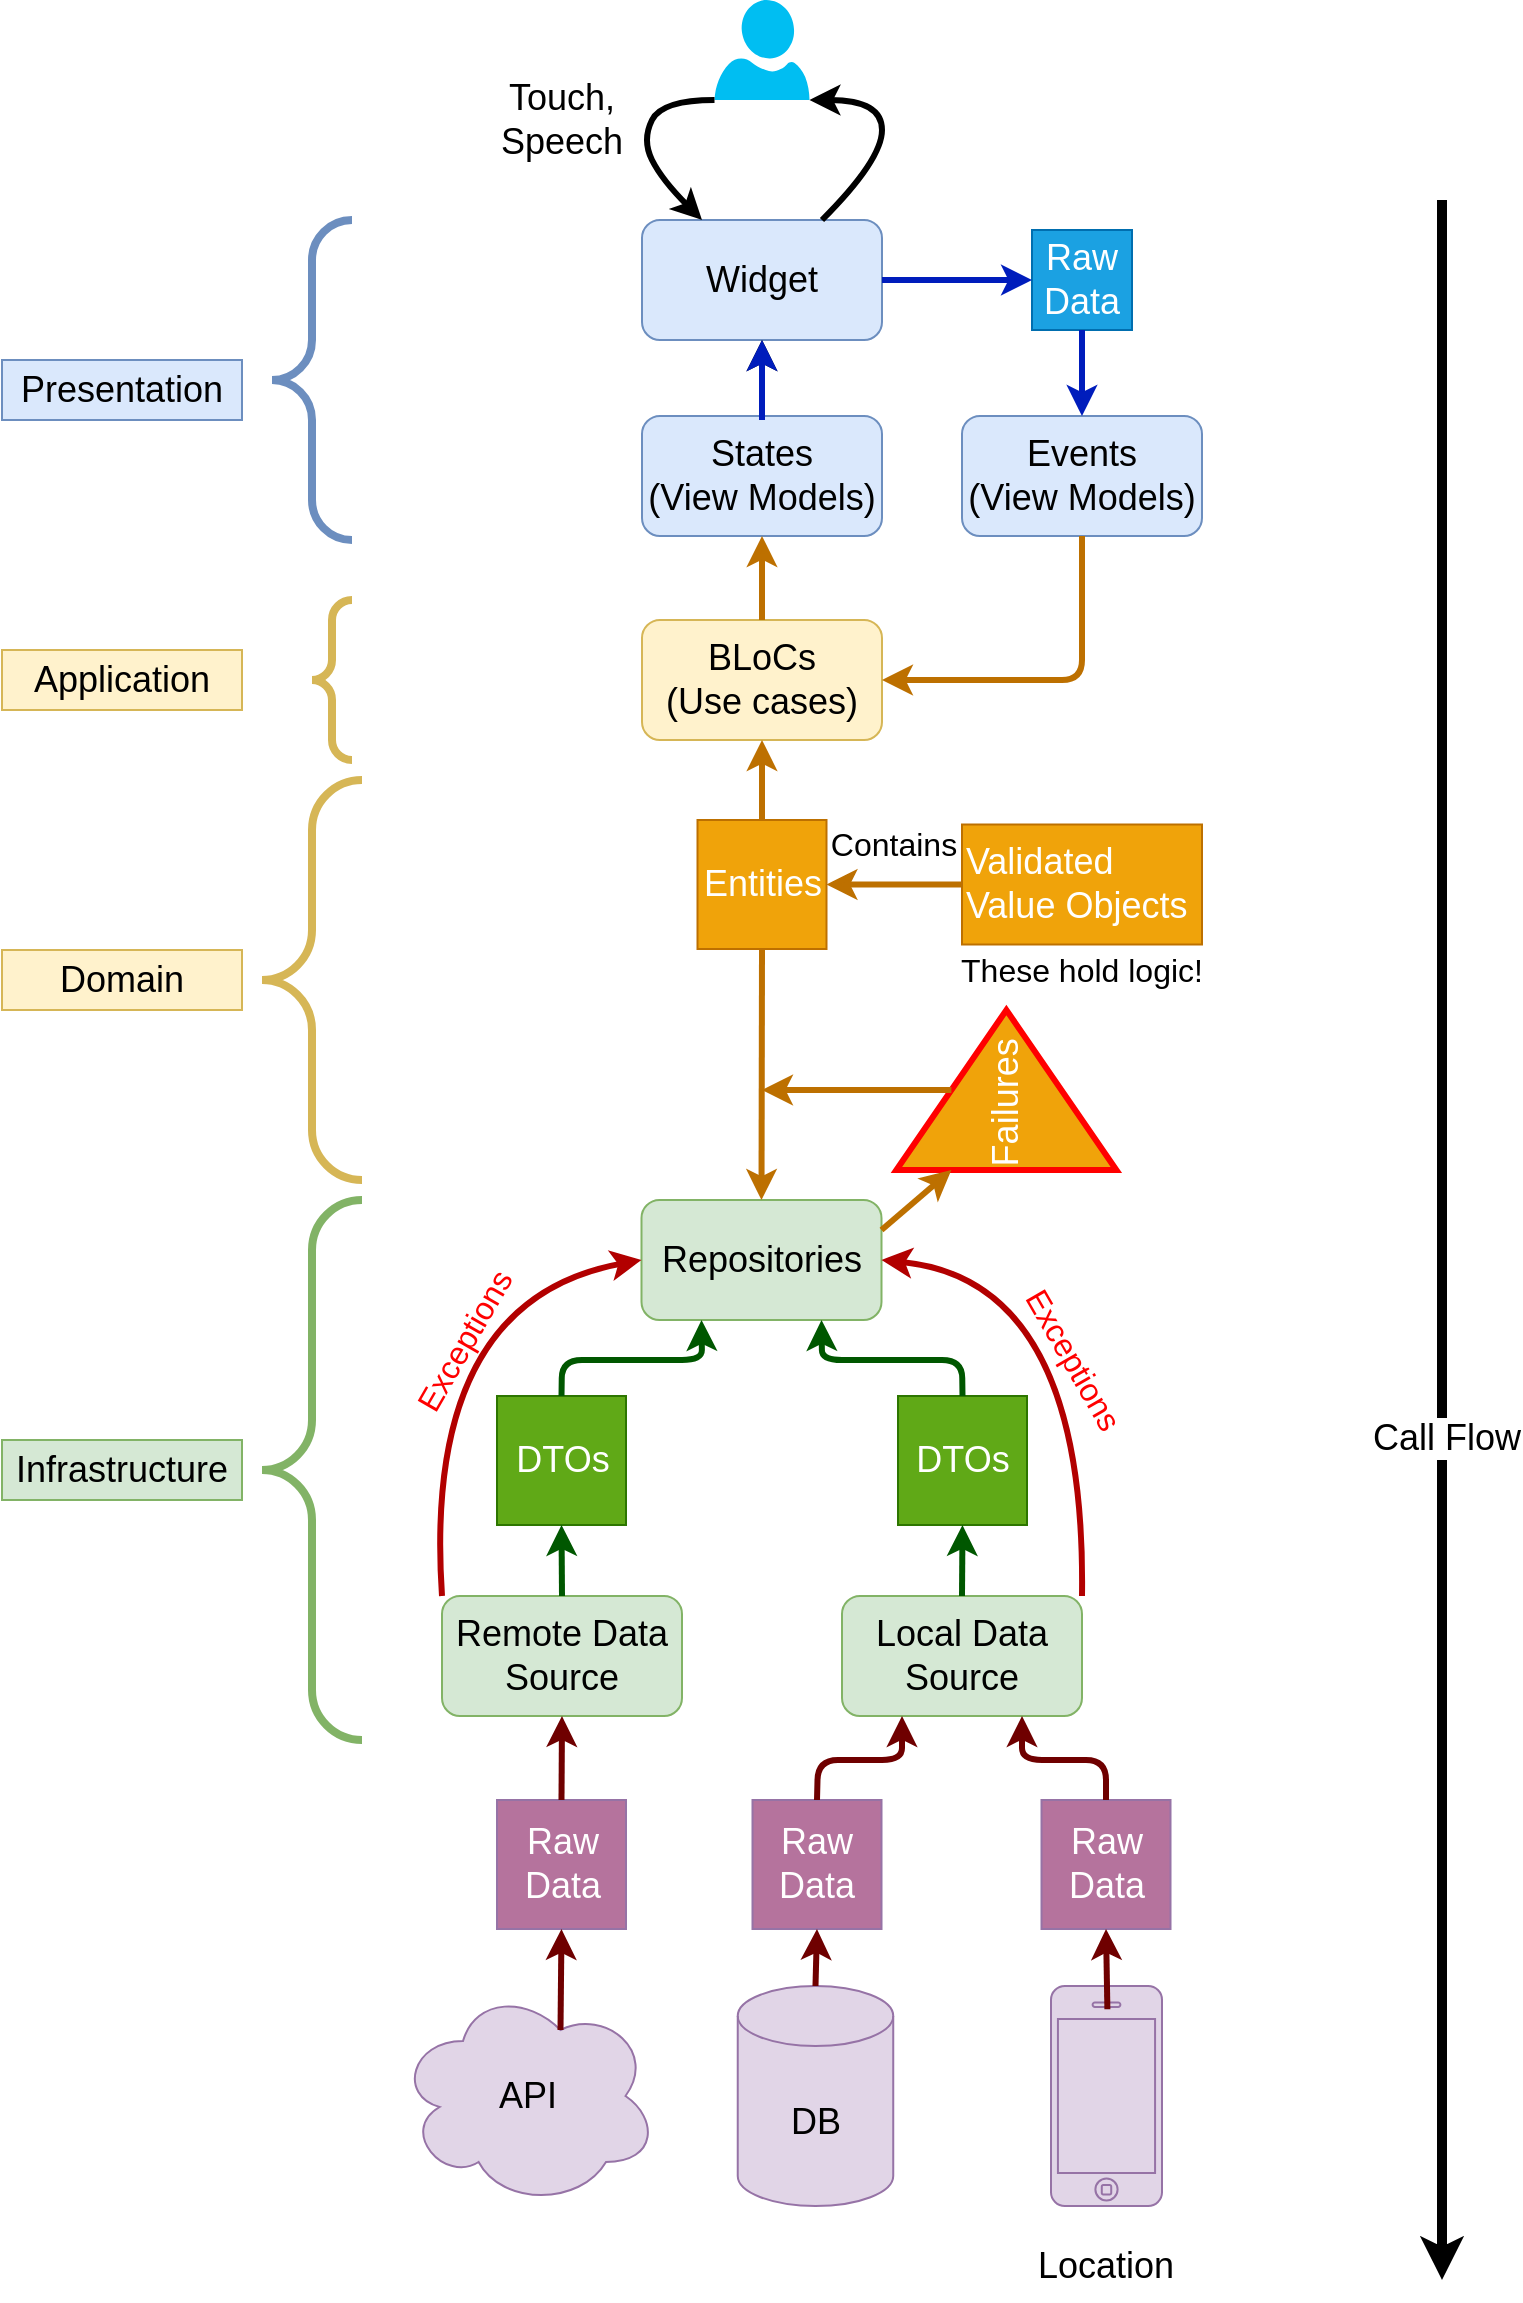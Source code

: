 <mxfile version="15.1.3" type="device" pages="2"><diagram id="MEvaYPDRWiKkcEeba0OF" name="flutter-mobile-ddd"><mxGraphModel dx="279" dy="757" grid="1" gridSize="10" guides="1" tooltips="1" connect="1" arrows="1" fold="1" page="1" pageScale="1" pageWidth="827" pageHeight="1169" math="0" shadow="0"><root><mxCell id="0"/><mxCell id="1" parent="0"/><mxCell id="lBVHUhgNRwy28fXeHaXA-1" value="" style="endArrow=classic;html=1;strokeWidth=5;" parent="1" edge="1"><mxGeometry width="50" height="50" relative="1" as="geometry"><mxPoint x="1560" y="110" as="sourcePoint"/><mxPoint x="1560" y="1150" as="targetPoint"/></mxGeometry></mxCell><mxCell id="lBVHUhgNRwy28fXeHaXA-2" value="&lt;font style=&quot;font-size: 18px&quot;&gt;Call Flow&lt;/font&gt;" style="edgeLabel;html=1;align=center;verticalAlign=middle;resizable=0;points=[];" parent="lBVHUhgNRwy28fXeHaXA-1" vertex="1" connectable="0"><mxGeometry x="0.189" y="2" relative="1" as="geometry"><mxPoint as="offset"/></mxGeometry></mxCell><mxCell id="lBVHUhgNRwy28fXeHaXA-3" value="Widget" style="rounded=1;whiteSpace=wrap;html=1;fontSize=18;fillColor=#dae8fc;strokeColor=#6c8ebf;" parent="1" vertex="1"><mxGeometry x="1160" y="120" width="120" height="60" as="geometry"/></mxCell><mxCell id="e2eqDB8J8w45fW_Y4MRk-8" value="" style="edgeStyle=orthogonalEdgeStyle;rounded=0;orthogonalLoop=1;jettySize=auto;html=1;strokeWidth=3;fontSize=18;fontColor=#000000;" parent="1" source="lBVHUhgNRwy28fXeHaXA-4" target="lBVHUhgNRwy28fXeHaXA-3" edge="1"><mxGeometry relative="1" as="geometry"/></mxCell><mxCell id="lBVHUhgNRwy28fXeHaXA-4" value="States&lt;br&gt;(View Models)" style="rounded=1;whiteSpace=wrap;html=1;fontSize=18;fillColor=#dae8fc;strokeColor=#6c8ebf;" parent="1" vertex="1"><mxGeometry x="1160" y="218" width="120" height="60" as="geometry"/></mxCell><mxCell id="lBVHUhgNRwy28fXeHaXA-5" value="BLoCs&lt;br&gt;(Use cases)" style="rounded=1;whiteSpace=wrap;html=1;fontSize=18;fillColor=#fff2cc;strokeColor=#d6b656;" parent="1" vertex="1"><mxGeometry x="1160" y="320" width="120" height="60" as="geometry"/></mxCell><mxCell id="lBVHUhgNRwy28fXeHaXA-6" value="Repositories" style="rounded=1;whiteSpace=wrap;html=1;fontSize=18;fillColor=#d5e8d4;strokeColor=#82b366;" parent="1" vertex="1"><mxGeometry x="1159.75" y="610" width="120" height="60" as="geometry"/></mxCell><mxCell id="lBVHUhgNRwy28fXeHaXA-7" value="Remote Data Source" style="rounded=1;whiteSpace=wrap;html=1;fontSize=18;fillColor=#d5e8d4;strokeColor=#82b366;" parent="1" vertex="1"><mxGeometry x="1060" y="808" width="120" height="60" as="geometry"/></mxCell><mxCell id="lBVHUhgNRwy28fXeHaXA-8" value="Local Data Source" style="rounded=1;whiteSpace=wrap;html=1;fontSize=18;fillColor=#d5e8d4;strokeColor=#82b366;" parent="1" vertex="1"><mxGeometry x="1260" y="808" width="120" height="60" as="geometry"/></mxCell><mxCell id="lBVHUhgNRwy28fXeHaXA-9" value="DTOs" style="whiteSpace=wrap;html=1;aspect=fixed;fontSize=18;fillColor=#60a917;strokeColor=#2D7600;fontColor=#ffffff;" parent="1" vertex="1"><mxGeometry x="1087.5" y="708" width="64.5" height="64.5" as="geometry"/></mxCell><mxCell id="lBVHUhgNRwy28fXeHaXA-10" value="&lt;span&gt;DTOs&lt;/span&gt;" style="whiteSpace=wrap;html=1;aspect=fixed;fontSize=18;fillColor=#60a917;strokeColor=#2D7600;fontColor=#ffffff;" parent="1" vertex="1"><mxGeometry x="1288" y="708" width="64.5" height="64.5" as="geometry"/></mxCell><mxCell id="lBVHUhgNRwy28fXeHaXA-11" value="Raw Data" style="whiteSpace=wrap;html=1;aspect=fixed;fontSize=18;strokeColor=#9673a6;fillColor=#B5739D;fontColor=#FFFFFF;" parent="1" vertex="1"><mxGeometry x="1087.5" y="910" width="64.5" height="64.5" as="geometry"/></mxCell><mxCell id="lBVHUhgNRwy28fXeHaXA-12" value="Raw Data" style="whiteSpace=wrap;html=1;aspect=fixed;fontSize=18;strokeColor=#9673a6;fillColor=#B5739D;fontColor=#FFFFFF;" parent="1" vertex="1"><mxGeometry x="1215.25" y="910" width="64.5" height="64.5" as="geometry"/></mxCell><mxCell id="lBVHUhgNRwy28fXeHaXA-13" value="Raw Data" style="whiteSpace=wrap;html=1;aspect=fixed;fontSize=18;strokeColor=#9673a6;fillColor=#B5739D;fontColor=#FFFFFF;" parent="1" vertex="1"><mxGeometry x="1359.75" y="910" width="64.5" height="64.5" as="geometry"/></mxCell><mxCell id="lBVHUhgNRwy28fXeHaXA-14" value="API" style="ellipse;shape=cloud;whiteSpace=wrap;html=1;fontSize=18;fillColor=#e1d5e7;strokeColor=#9673a6;" parent="1" vertex="1"><mxGeometry x="1038" y="1003" width="130" height="110" as="geometry"/></mxCell><mxCell id="lBVHUhgNRwy28fXeHaXA-15" value="DB" style="shape=cylinder3;whiteSpace=wrap;html=1;boundedLbl=1;backgroundOutline=1;size=15;fontSize=18;fillColor=#e1d5e7;strokeColor=#9673a6;" parent="1" vertex="1"><mxGeometry x="1207.87" y="1003" width="77.75" height="110" as="geometry"/></mxCell><mxCell id="lBVHUhgNRwy28fXeHaXA-17" value="" style="html=1;verticalLabelPosition=bottom;labelBackgroundColor=#ffffff;verticalAlign=top;shadow=0;dashed=0;strokeWidth=1;shape=mxgraph.ios7.misc.iphone;strokeColor=#9673a6;fontSize=18;labelBorderColor=none;fillColor=#e1d5e7;" parent="1" vertex="1"><mxGeometry x="1364.5" y="1003" width="55.5" height="110" as="geometry"/></mxCell><mxCell id="lBVHUhgNRwy28fXeHaXA-18" value="Presentation" style="rounded=0;whiteSpace=wrap;html=1;labelBackgroundColor=none;fontSize=18;fillColor=#dae8fc;strokeColor=#6c8ebf;" parent="1" vertex="1"><mxGeometry x="840" y="190" width="120" height="30" as="geometry"/></mxCell><mxCell id="lBVHUhgNRwy28fXeHaXA-20" value="" style="labelPosition=right;align=left;strokeWidth=4;shape=mxgraph.mockup.markup.curlyBrace;html=1;shadow=0;dashed=0;strokeColor=#6c8ebf;direction=north;labelBackgroundColor=none;fontSize=18;fillColor=#dae8fc;" parent="1" vertex="1"><mxGeometry x="960" y="120" width="70" height="160" as="geometry"/></mxCell><mxCell id="lBVHUhgNRwy28fXeHaXA-21" value="Domain" style="rounded=0;whiteSpace=wrap;html=1;labelBackgroundColor=none;fontSize=18;fillColor=#fff2cc;strokeColor=#d6b656;" parent="1" vertex="1"><mxGeometry x="840" y="485" width="120" height="30" as="geometry"/></mxCell><mxCell id="lBVHUhgNRwy28fXeHaXA-22" value="" style="labelPosition=right;align=left;strokeWidth=4;shape=mxgraph.mockup.markup.curlyBrace;html=1;shadow=0;dashed=0;strokeColor=#d6b656;direction=north;labelBackgroundColor=none;fontSize=18;fillColor=#fff2cc;" parent="1" vertex="1"><mxGeometry x="970" y="400" width="50" height="200" as="geometry"/></mxCell><mxCell id="lBVHUhgNRwy28fXeHaXA-23" value="Infrastructure" style="rounded=0;whiteSpace=wrap;html=1;labelBackgroundColor=none;fontSize=18;fillColor=#d5e8d4;strokeColor=#82b366;" parent="1" vertex="1"><mxGeometry x="840" y="730" width="120" height="30" as="geometry"/></mxCell><mxCell id="lBVHUhgNRwy28fXeHaXA-24" value="" style="labelPosition=right;align=left;strokeWidth=4;shape=mxgraph.mockup.markup.curlyBrace;html=1;shadow=0;dashed=0;strokeColor=#82b366;direction=north;labelBackgroundColor=none;fontSize=18;fillColor=#d5e8d4;" parent="1" vertex="1"><mxGeometry x="970" y="610" width="50" height="270" as="geometry"/></mxCell><mxCell id="lBVHUhgNRwy28fXeHaXA-25" value="Location" style="text;html=1;strokeColor=none;fillColor=none;align=center;verticalAlign=middle;whiteSpace=wrap;rounded=0;labelBackgroundColor=none;fontSize=18;" parent="1" vertex="1"><mxGeometry x="1372.25" y="1133" width="40" height="20" as="geometry"/></mxCell><mxCell id="lBVHUhgNRwy28fXeHaXA-27" value="" style="endArrow=classic;html=1;strokeWidth=3;fontSize=18;fontColor=#000000;entryX=0.5;entryY=1;entryDx=0;entryDy=0;exitX=0.625;exitY=0.2;exitDx=0;exitDy=0;exitPerimeter=0;fillColor=#a20025;strokeColor=#6F0000;" parent="1" source="lBVHUhgNRwy28fXeHaXA-14" target="lBVHUhgNRwy28fXeHaXA-11" edge="1"><mxGeometry width="50" height="50" relative="1" as="geometry"><mxPoint x="1210" y="983" as="sourcePoint"/><mxPoint x="1260" y="933" as="targetPoint"/></mxGeometry></mxCell><mxCell id="lBVHUhgNRwy28fXeHaXA-28" value="" style="endArrow=classic;html=1;strokeWidth=3;fontSize=18;fontColor=#000000;entryX=0.5;entryY=1;entryDx=0;entryDy=0;exitX=0.5;exitY=0;exitDx=0;exitDy=0;exitPerimeter=0;fillColor=#a20025;strokeColor=#6F0000;" parent="1" source="lBVHUhgNRwy28fXeHaXA-15" target="lBVHUhgNRwy28fXeHaXA-12" edge="1"><mxGeometry width="50" height="50" relative="1" as="geometry"><mxPoint x="1215.5" y="1035" as="sourcePoint"/><mxPoint x="1216.25" y="897.5" as="targetPoint"/></mxGeometry></mxCell><mxCell id="lBVHUhgNRwy28fXeHaXA-29" value="" style="endArrow=classic;html=1;strokeWidth=3;fontSize=18;fontColor=#000000;entryX=0.5;entryY=1;entryDx=0;entryDy=0;fillColor=#a20025;strokeColor=#6F0000;exitX=0.508;exitY=0.106;exitDx=0;exitDy=0;exitPerimeter=0;" parent="1" source="lBVHUhgNRwy28fXeHaXA-17" target="lBVHUhgNRwy28fXeHaXA-13" edge="1"><mxGeometry width="50" height="50" relative="1" as="geometry"><mxPoint x="1392" y="1000" as="sourcePoint"/><mxPoint x="1140" y="907.5" as="targetPoint"/></mxGeometry></mxCell><mxCell id="lBVHUhgNRwy28fXeHaXA-30" value="" style="endArrow=classic;html=1;strokeWidth=3;fontSize=18;fontColor=#000000;entryX=0.5;entryY=1;entryDx=0;entryDy=0;fillColor=#a20025;strokeColor=#6F0000;exitX=0.5;exitY=0;exitDx=0;exitDy=0;" parent="1" source="lBVHUhgNRwy28fXeHaXA-11" target="lBVHUhgNRwy28fXeHaXA-7" edge="1"><mxGeometry width="50" height="50" relative="1" as="geometry"><mxPoint x="1120" y="780" as="sourcePoint"/><mxPoint x="1150" y="884.5" as="targetPoint"/></mxGeometry></mxCell><mxCell id="lBVHUhgNRwy28fXeHaXA-31" value="" style="endArrow=classic;html=1;strokeWidth=3;fontSize=18;fontColor=#000000;exitX=0.5;exitY=0;exitDx=0;exitDy=0;fillColor=#a20025;strokeColor=#6F0000;entryX=0.25;entryY=1;entryDx=0;entryDy=0;" parent="1" source="lBVHUhgNRwy28fXeHaXA-12" target="lBVHUhgNRwy28fXeHaXA-8" edge="1"><mxGeometry width="50" height="50" relative="1" as="geometry"><mxPoint x="1159.25" y="1032" as="sourcePoint"/><mxPoint x="1290" y="790" as="targetPoint"/><Array as="points"><mxPoint x="1248" y="890"/><mxPoint x="1290" y="890"/></Array></mxGeometry></mxCell><mxCell id="lBVHUhgNRwy28fXeHaXA-32" value="" style="endArrow=classic;html=1;strokeWidth=3;fontSize=18;fontColor=#000000;entryX=0.75;entryY=1;entryDx=0;entryDy=0;exitX=0.5;exitY=0;exitDx=0;exitDy=0;fillColor=#a20025;strokeColor=#6F0000;" parent="1" source="lBVHUhgNRwy28fXeHaXA-13" target="lBVHUhgNRwy28fXeHaXA-8" edge="1"><mxGeometry width="50" height="50" relative="1" as="geometry"><mxPoint x="1169.25" y="1042" as="sourcePoint"/><mxPoint x="1170" y="904.5" as="targetPoint"/><Array as="points"><mxPoint x="1392" y="890"/><mxPoint x="1350" y="890"/></Array></mxGeometry></mxCell><mxCell id="lBVHUhgNRwy28fXeHaXA-33" value="" style="endArrow=classic;html=1;strokeWidth=3;fontSize=18;fontColor=#000000;entryX=0.5;entryY=1;entryDx=0;entryDy=0;exitX=0.5;exitY=0;exitDx=0;exitDy=0;fillColor=#008a00;strokeColor=#005700;" parent="1" source="lBVHUhgNRwy28fXeHaXA-7" target="lBVHUhgNRwy28fXeHaXA-9" edge="1"><mxGeometry width="50" height="50" relative="1" as="geometry"><mxPoint x="1179.25" y="1180" as="sourcePoint"/><mxPoint x="1180" y="1042.5" as="targetPoint"/></mxGeometry></mxCell><mxCell id="lBVHUhgNRwy28fXeHaXA-34" value="" style="endArrow=classic;html=1;strokeWidth=3;fontSize=18;fontColor=#000000;entryX=0.5;entryY=1;entryDx=0;entryDy=0;exitX=0.5;exitY=0;exitDx=0;exitDy=0;fillColor=#008a00;strokeColor=#005700;" parent="1" source="lBVHUhgNRwy28fXeHaXA-8" target="lBVHUhgNRwy28fXeHaXA-10" edge="1"><mxGeometry width="50" height="50" relative="1" as="geometry"><mxPoint x="1130" y="818" as="sourcePoint"/><mxPoint x="1130.75" y="782.5" as="targetPoint"/></mxGeometry></mxCell><mxCell id="lBVHUhgNRwy28fXeHaXA-35" value="" style="endArrow=classic;html=1;strokeWidth=3;fontSize=18;fontColor=#000000;entryX=0.25;entryY=1;entryDx=0;entryDy=0;exitX=0.5;exitY=0;exitDx=0;exitDy=0;fillColor=#008a00;strokeColor=#005700;" parent="1" source="lBVHUhgNRwy28fXeHaXA-9" target="lBVHUhgNRwy28fXeHaXA-6" edge="1"><mxGeometry width="50" height="50" relative="1" as="geometry"><mxPoint x="1140" y="700" as="sourcePoint"/><mxPoint x="1140.75" y="664.5" as="targetPoint"/><Array as="points"><mxPoint x="1120" y="690"/><mxPoint x="1190" y="690"/></Array></mxGeometry></mxCell><mxCell id="lBVHUhgNRwy28fXeHaXA-36" value="" style="endArrow=classic;html=1;strokeWidth=3;fontSize=18;fontColor=#000000;entryX=0.75;entryY=1;entryDx=0;entryDy=0;exitX=0.5;exitY=0;exitDx=0;exitDy=0;fillColor=#008a00;strokeColor=#005700;" parent="1" source="lBVHUhgNRwy28fXeHaXA-10" target="lBVHUhgNRwy28fXeHaXA-6" edge="1"><mxGeometry width="50" height="50" relative="1" as="geometry"><mxPoint x="1150" y="710" as="sourcePoint"/><mxPoint x="1150.75" y="674.5" as="targetPoint"/><Array as="points"><mxPoint x="1320" y="690"/><mxPoint x="1250" y="690"/></Array></mxGeometry></mxCell><mxCell id="lBVHUhgNRwy28fXeHaXA-37" value="" style="endArrow=classic;html=1;strokeWidth=3;fontSize=18;fontColor=#000000;entryX=0.5;entryY=0;entryDx=0;entryDy=0;fillColor=#f0a30a;strokeColor=#BD7000;exitX=0.5;exitY=1;exitDx=0;exitDy=0;" parent="1" source="lBVHUhgNRwy28fXeHaXA-40" target="lBVHUhgNRwy28fXeHaXA-6" edge="1"><mxGeometry width="50" height="50" relative="1" as="geometry"><mxPoint x="1300" y="490" as="sourcePoint"/><mxPoint x="1219.75" y="500" as="targetPoint"/></mxGeometry></mxCell><mxCell id="lBVHUhgNRwy28fXeHaXA-38" value="" style="endArrow=classic;html=1;strokeWidth=3;fontSize=18;fontColor=#000000;entryX=0.5;entryY=1;entryDx=0;entryDy=0;fillColor=#f0a30a;strokeColor=#BD7000;" parent="1" target="lBVHUhgNRwy28fXeHaXA-4" edge="1"><mxGeometry width="50" height="50" relative="1" as="geometry"><mxPoint x="1220" y="320" as="sourcePoint"/><mxPoint x="1170.75" y="694.5" as="targetPoint"/></mxGeometry></mxCell><mxCell id="lBVHUhgNRwy28fXeHaXA-39" value="" style="endArrow=classic;html=1;strokeWidth=3;fontSize=18;fontColor=#000000;entryX=0.5;entryY=1;entryDx=0;entryDy=0;fillColor=#0050ef;strokeColor=#001DBC;" parent="1" target="lBVHUhgNRwy28fXeHaXA-3" edge="1"><mxGeometry width="50" height="50" relative="1" as="geometry"><mxPoint x="1220" y="220" as="sourcePoint"/><mxPoint x="1230" y="310" as="targetPoint"/></mxGeometry></mxCell><mxCell id="lBVHUhgNRwy28fXeHaXA-40" value="Entities" style="whiteSpace=wrap;html=1;aspect=fixed;fontSize=18;fillColor=#f0a30a;strokeColor=#BD7000;fontColor=#ffffff;" parent="1" vertex="1"><mxGeometry x="1187.75" y="420" width="64.5" height="64.5" as="geometry"/></mxCell><mxCell id="lBVHUhgNRwy28fXeHaXA-41" value="" style="endArrow=classic;html=1;strokeWidth=3;fontSize=18;fontColor=#000000;entryX=0.5;entryY=1;entryDx=0;entryDy=0;fillColor=#f0a30a;strokeColor=#BD7000;exitX=0.5;exitY=0;exitDx=0;exitDy=0;" parent="1" source="lBVHUhgNRwy28fXeHaXA-40" target="lBVHUhgNRwy28fXeHaXA-5" edge="1"><mxGeometry width="50" height="50" relative="1" as="geometry"><mxPoint x="1220" y="390" as="sourcePoint"/><mxPoint x="1230" y="470" as="targetPoint"/></mxGeometry></mxCell><mxCell id="e2eqDB8J8w45fW_Y4MRk-1" value="" style="verticalLabelPosition=bottom;html=1;verticalAlign=top;align=center;strokeColor=none;fillColor=#00BEF2;shape=mxgraph.azure.user;labelBackgroundColor=none;fontSize=18;fontColor=#000000;" parent="1" vertex="1"><mxGeometry x="1196.25" y="10" width="47.5" height="50" as="geometry"/></mxCell><mxCell id="e2eqDB8J8w45fW_Y4MRk-3" value="" style="curved=1;endArrow=classic;html=1;strokeWidth=3;fontSize=18;fontColor=#000000;entryX=0.25;entryY=0;entryDx=0;entryDy=0;exitX=0;exitY=1;exitDx=0;exitDy=0;exitPerimeter=0;" parent="1" source="e2eqDB8J8w45fW_Y4MRk-1" target="lBVHUhgNRwy28fXeHaXA-3" edge="1"><mxGeometry width="50" height="50" relative="1" as="geometry"><mxPoint x="1138" y="100" as="sourcePoint"/><mxPoint x="1121.75" y="50" as="targetPoint"/><Array as="points"><mxPoint x="1170" y="60"/><mxPoint x="1160" y="80"/><mxPoint x="1170" y="100"/></Array></mxGeometry></mxCell><mxCell id="e2eqDB8J8w45fW_Y4MRk-5" value="" style="curved=1;endArrow=classic;html=1;strokeWidth=3;fontSize=18;fontColor=#000000;entryX=1;entryY=1;entryDx=0;entryDy=0;entryPerimeter=0;exitX=0.75;exitY=0;exitDx=0;exitDy=0;" parent="1" source="lBVHUhgNRwy28fXeHaXA-3" target="e2eqDB8J8w45fW_Y4MRk-1" edge="1"><mxGeometry width="50" height="50" relative="1" as="geometry"><mxPoint x="1240" y="100" as="sourcePoint"/><mxPoint x="1360" y="90" as="targetPoint"/><Array as="points"><mxPoint x="1280" y="90"/><mxPoint x="1280" y="60"/></Array></mxGeometry></mxCell><mxCell id="e2eqDB8J8w45fW_Y4MRk-6" value="Events&lt;br&gt;(View Models)" style="rounded=1;whiteSpace=wrap;html=1;fontSize=18;fillColor=#dae8fc;strokeColor=#6c8ebf;" parent="1" vertex="1"><mxGeometry x="1320" y="218" width="120" height="60" as="geometry"/></mxCell><mxCell id="e2eqDB8J8w45fW_Y4MRk-7" value="Raw Data" style="whiteSpace=wrap;html=1;aspect=fixed;fontSize=18;strokeColor=#006EAF;fillColor=#1ba1e2;fontColor=#ffffff;" parent="1" vertex="1"><mxGeometry x="1355" y="125" width="50" height="50" as="geometry"/></mxCell><mxCell id="e2eqDB8J8w45fW_Y4MRk-10" value="" style="endArrow=classic;html=1;strokeWidth=3;fontSize=18;fontColor=#000000;entryX=0.5;entryY=0;entryDx=0;entryDy=0;fillColor=#0050ef;strokeColor=#001DBC;exitX=0.5;exitY=1;exitDx=0;exitDy=0;" parent="1" source="e2eqDB8J8w45fW_Y4MRk-7" target="e2eqDB8J8w45fW_Y4MRk-6" edge="1"><mxGeometry width="50" height="50" relative="1" as="geometry"><mxPoint x="1230" y="230" as="sourcePoint"/><mxPoint x="1230" y="190" as="targetPoint"/></mxGeometry></mxCell><mxCell id="e2eqDB8J8w45fW_Y4MRk-12" value="" style="endArrow=classic;html=1;strokeWidth=3;fontSize=18;fontColor=#000000;entryX=0;entryY=0.5;entryDx=0;entryDy=0;fillColor=#0050ef;strokeColor=#001DBC;exitX=1;exitY=0.5;exitDx=0;exitDy=0;" parent="1" source="lBVHUhgNRwy28fXeHaXA-3" target="e2eqDB8J8w45fW_Y4MRk-7" edge="1"><mxGeometry width="50" height="50" relative="1" as="geometry"><mxPoint x="1240" y="240" as="sourcePoint"/><mxPoint x="1240" y="200" as="targetPoint"/></mxGeometry></mxCell><mxCell id="e2eqDB8J8w45fW_Y4MRk-13" value="" style="endArrow=classic;html=1;strokeWidth=3;fontSize=18;fontColor=#000000;entryX=1;entryY=0.5;entryDx=0;entryDy=0;fillColor=#f0a30a;strokeColor=#BD7000;exitX=0.5;exitY=1;exitDx=0;exitDy=0;" parent="1" source="e2eqDB8J8w45fW_Y4MRk-6" target="lBVHUhgNRwy28fXeHaXA-5" edge="1"><mxGeometry width="50" height="50" relative="1" as="geometry"><mxPoint x="1230" y="330" as="sourcePoint"/><mxPoint x="1230" y="288" as="targetPoint"/><Array as="points"><mxPoint x="1380" y="350"/></Array></mxGeometry></mxCell><mxCell id="e2eqDB8J8w45fW_Y4MRk-14" value="Touch,&lt;br&gt;Speech" style="text;html=1;strokeColor=none;fillColor=none;align=center;verticalAlign=middle;whiteSpace=wrap;rounded=0;labelBackgroundColor=none;fontSize=18;" parent="1" vertex="1"><mxGeometry x="1100" y="60" width="40" height="20" as="geometry"/></mxCell><mxCell id="e2eqDB8J8w45fW_Y4MRk-16" value="Application" style="rounded=0;whiteSpace=wrap;html=1;labelBackgroundColor=none;fontSize=18;fillColor=#fff2cc;strokeColor=#d6b656;" parent="1" vertex="1"><mxGeometry x="840" y="335" width="120" height="30" as="geometry"/></mxCell><mxCell id="e2eqDB8J8w45fW_Y4MRk-17" value="" style="labelPosition=right;align=left;strokeWidth=4;shape=mxgraph.mockup.markup.curlyBrace;html=1;shadow=0;dashed=0;strokeColor=#d6b656;direction=north;labelBackgroundColor=none;fontSize=18;fillColor=#fff2cc;" parent="1" vertex="1"><mxGeometry x="940" y="310" width="130" height="80" as="geometry"/></mxCell><mxCell id="e2eqDB8J8w45fW_Y4MRk-18" value="Validated Value Objects" style="rounded=0;whiteSpace=wrap;html=1;labelBackgroundColor=none;strokeWidth=1;fillColor=#f0a30a;fontSize=18;align=left;strokeColor=#BD7000;fontColor=#ffffff;" parent="1" vertex="1"><mxGeometry x="1320" y="422.25" width="120" height="60" as="geometry"/></mxCell><mxCell id="e2eqDB8J8w45fW_Y4MRk-19" value="" style="endArrow=classic;html=1;strokeWidth=3;fontSize=18;fontColor=#000000;entryX=1;entryY=0.5;entryDx=0;entryDy=0;fillColor=#f0a30a;strokeColor=#BD7000;exitX=0;exitY=0.5;exitDx=0;exitDy=0;" parent="1" source="e2eqDB8J8w45fW_Y4MRk-18" target="lBVHUhgNRwy28fXeHaXA-40" edge="1"><mxGeometry width="50" height="50" relative="1" as="geometry"><mxPoint x="1230" y="494.5" as="sourcePoint"/><mxPoint x="1229.75" y="620" as="targetPoint"/></mxGeometry></mxCell><mxCell id="e2eqDB8J8w45fW_Y4MRk-20" value="Failures" style="triangle;whiteSpace=wrap;html=1;labelBackgroundColor=none;strokeWidth=3;fillColor=#f0a30a;fontSize=18;fontColor=#ffffff;align=left;rotation=-90;strokeColor=#FF0000;" parent="1" vertex="1"><mxGeometry x="1302.19" y="500" width="80" height="110" as="geometry"/></mxCell><mxCell id="e2eqDB8J8w45fW_Y4MRk-21" value="These hold logic!" style="text;html=1;strokeColor=none;fillColor=none;align=center;verticalAlign=middle;whiteSpace=wrap;rounded=0;labelBackgroundColor=none;fontSize=16;" parent="1" vertex="1"><mxGeometry x="1302.19" y="485" width="155.62" height="20" as="geometry"/></mxCell><mxCell id="e2eqDB8J8w45fW_Y4MRk-23" value="" style="endArrow=classic;html=1;strokeWidth=3;fontSize=18;fontColor=#000000;entryX=0;entryY=0.25;entryDx=0;entryDy=0;fillColor=#f0a30a;strokeColor=#BD7000;exitX=1;exitY=0.25;exitDx=0;exitDy=0;" parent="1" source="lBVHUhgNRwy28fXeHaXA-6" target="e2eqDB8J8w45fW_Y4MRk-20" edge="1"><mxGeometry width="50" height="50" relative="1" as="geometry"><mxPoint x="1260" y="580" as="sourcePoint"/><mxPoint x="1229.75" y="620" as="targetPoint"/></mxGeometry></mxCell><mxCell id="e2eqDB8J8w45fW_Y4MRk-24" value="" style="endArrow=classic;html=1;strokeWidth=3;fontSize=18;fontColor=#000000;fillColor=#f0a30a;strokeColor=#BD7000;exitX=0.5;exitY=0;exitDx=0;exitDy=0;" parent="1" source="e2eqDB8J8w45fW_Y4MRk-20" edge="1"><mxGeometry width="50" height="50" relative="1" as="geometry"><mxPoint x="1240" y="504.5" as="sourcePoint"/><mxPoint x="1220" y="555" as="targetPoint"/></mxGeometry></mxCell><mxCell id="e2eqDB8J8w45fW_Y4MRk-25" value="Contains" style="text;html=1;strokeColor=none;fillColor=none;align=center;verticalAlign=middle;whiteSpace=wrap;rounded=0;labelBackgroundColor=none;fontSize=16;" parent="1" vertex="1"><mxGeometry x="1257" y="422.25" width="57.75" height="20" as="geometry"/></mxCell><mxCell id="e2eqDB8J8w45fW_Y4MRk-27" value="" style="curved=1;endArrow=classic;html=1;strokeWidth=3;fontSize=16;fontColor=#000000;entryX=0;entryY=0.5;entryDx=0;entryDy=0;exitX=0;exitY=0;exitDx=0;exitDy=0;fillColor=#e51400;strokeColor=#B20000;" parent="1" source="lBVHUhgNRwy28fXeHaXA-7" target="lBVHUhgNRwy28fXeHaXA-6" edge="1"><mxGeometry width="50" height="50" relative="1" as="geometry"><mxPoint x="1050" y="710" as="sourcePoint"/><mxPoint x="1100" y="660" as="targetPoint"/><Array as="points"><mxPoint x="1050" y="660"/></Array></mxGeometry></mxCell><mxCell id="e2eqDB8J8w45fW_Y4MRk-30" value="" style="curved=1;endArrow=classic;html=1;strokeWidth=3;fontSize=16;fontColor=#000000;entryX=1;entryY=0.5;entryDx=0;entryDy=0;exitX=1;exitY=0;exitDx=0;exitDy=0;fillColor=#e51400;strokeColor=#B20000;" parent="1" source="lBVHUhgNRwy28fXeHaXA-8" target="lBVHUhgNRwy28fXeHaXA-6" edge="1"><mxGeometry width="50" height="50" relative="1" as="geometry"><mxPoint x="1392.19" y="798" as="sourcePoint"/><mxPoint x="1491.94" y="630" as="targetPoint"/><Array as="points"><mxPoint x="1382.19" y="650"/></Array></mxGeometry></mxCell><mxCell id="e2eqDB8J8w45fW_Y4MRk-31" value="Exceptions" style="text;html=1;strokeColor=none;fillColor=none;align=center;verticalAlign=middle;whiteSpace=wrap;rounded=0;labelBackgroundColor=none;fontSize=16;rotation=-60;fontColor=#FF0000;" parent="1" vertex="1"><mxGeometry x="1042.25" y="670" width="57.75" height="20" as="geometry"/></mxCell><mxCell id="e2eqDB8J8w45fW_Y4MRk-32" value="Exceptions" style="text;html=1;strokeColor=none;fillColor=none;align=center;verticalAlign=middle;whiteSpace=wrap;rounded=0;labelBackgroundColor=none;fontSize=16;rotation=60;fontColor=#FF0000;" parent="1" vertex="1"><mxGeometry x="1347.25" y="680" width="57.75" height="20" as="geometry"/></mxCell></root></mxGraphModel></diagram><diagram id="MmeYxYRVUSu3_V4BZv6F" name="Page-2"><mxGraphModel dx="632" dy="433" grid="1" gridSize="10" guides="1" tooltips="1" connect="1" arrows="1" fold="1" page="1" pageScale="1" pageWidth="1654" pageHeight="1169" math="0" shadow="0"><root><mxCell id="gxeSW-wlgPSTCEhwZvKN-0"/><mxCell id="gxeSW-wlgPSTCEhwZvKN-1" parent="gxeSW-wlgPSTCEhwZvKN-0"/><mxCell id="gxeSW-wlgPSTCEhwZvKN-2" value="&lt;font style=&quot;font-size: 24px&quot;&gt;I&amp;nbsp; &amp;nbsp; &amp;nbsp;need&amp;nbsp; &amp;nbsp; a&amp;nbsp; &amp;nbsp; tutor&amp;nbsp; &amp;nbsp; because&amp;nbsp; &amp;nbsp; chemistry&amp;nbsp; &amp;nbsp; exam&amp;nbsp; &amp;nbsp; is&amp;nbsp; &amp;nbsp; killing&amp;nbsp; &amp;nbsp; me&lt;/font&gt;" style="text;html=1;strokeColor=none;fillColor=none;align=center;verticalAlign=middle;whiteSpace=wrap;rounded=0;fontSize=18;" vertex="1" parent="gxeSW-wlgPSTCEhwZvKN-1"><mxGeometry x="230" y="380" width="740" height="20" as="geometry"/></mxCell><mxCell id="gxeSW-wlgPSTCEhwZvKN-3" value="" style="shape=curlyBracket;whiteSpace=wrap;html=1;rounded=1;fontSize=18;rotation=-90;strokeColor=#0066CC;strokeWidth=3;" vertex="1" parent="gxeSW-wlgPSTCEhwZvKN-1"><mxGeometry x="575" y="90" width="50" height="735" as="geometry"/></mxCell><mxCell id="gxeSW-wlgPSTCEhwZvKN-5" value="fear" style="rounded=1;whiteSpace=wrap;html=1;fontSize=20;strokeColor=#0066CC;strokeWidth=3;fillColor=#99CCFF;fontStyle=1" vertex="1" parent="gxeSW-wlgPSTCEhwZvKN-1"><mxGeometry x="532.5" y="490" width="135" height="40" as="geometry"/></mxCell><mxCell id="gxeSW-wlgPSTCEhwZvKN-6" value="" style="shape=curlyBracket;whiteSpace=wrap;html=1;rounded=1;fontSize=18;rotation=90;strokeWidth=2;strokeColor=#00994D;" vertex="1" parent="gxeSW-wlgPSTCEhwZvKN-1"><mxGeometry x="718.5" y="331.5" width="27" height="60" as="geometry"/></mxCell><mxCell id="gxeSW-wlgPSTCEhwZvKN-7" value="target" style="rounded=1;whiteSpace=wrap;html=1;fontSize=18;strokeColor=#00994D;strokeWidth=2;fillColor=#99FF99;" vertex="1" parent="gxeSW-wlgPSTCEhwZvKN-1"><mxGeometry x="696" y="320" width="72" height="30" as="geometry"/></mxCell><mxCell id="gxeSW-wlgPSTCEhwZvKN-8" value="" style="shape=curlyBracket;whiteSpace=wrap;html=1;rounded=1;fontSize=18;rotation=90;strokeWidth=2;strokeColor=#00994D;" vertex="1" parent="gxeSW-wlgPSTCEhwZvKN-1"><mxGeometry x="662.38" y="219.13" width="40.75" height="178.5" as="geometry"/></mxCell><mxCell id="gxeSW-wlgPSTCEhwZvKN-9" value="cause" style="rounded=1;whiteSpace=wrap;html=1;fontSize=18;strokeColor=#00994D;strokeWidth=2;fillColor=#99FF99;" vertex="1" parent="gxeSW-wlgPSTCEhwZvKN-1"><mxGeometry x="646.75" y="260" width="72" height="30" as="geometry"/></mxCell><mxCell id="gxeSW-wlgPSTCEhwZvKN-10" value="non-sarcastic" style="rounded=1;whiteSpace=wrap;html=1;fontSize=20;strokeColor=#0066CC;strokeWidth=3;fillColor=#99CCFF;fontStyle=1" vertex="1" parent="gxeSW-wlgPSTCEhwZvKN-1"><mxGeometry x="532.5" y="545" width="135" height="40" as="geometry"/></mxCell><mxCell id="gxeSW-wlgPSTCEhwZvKN-11" value="" style="shape=curlyBracket;whiteSpace=wrap;html=1;rounded=1;fontSize=18;rotation=90;strokeWidth=2;strokeColor=#00994D;" vertex="1" parent="gxeSW-wlgPSTCEhwZvKN-1"><mxGeometry x="936" y="342.88" width="27" height="37.25" as="geometry"/></mxCell><mxCell id="gxeSW-wlgPSTCEhwZvKN-12" value="holder" style="rounded=1;whiteSpace=wrap;html=1;fontSize=18;strokeColor=#00994D;strokeWidth=2;fillColor=#99FF99;" vertex="1" parent="gxeSW-wlgPSTCEhwZvKN-1"><mxGeometry x="913.5" y="320" width="72" height="30" as="geometry"/></mxCell><mxCell id="gxeSW-wlgPSTCEhwZvKN-13" value="" style="shape=curlyBracket;whiteSpace=wrap;html=1;rounded=1;fontSize=18;rotation=90;strokeWidth=2;strokeColor=#00994D;" vertex="1" parent="gxeSW-wlgPSTCEhwZvKN-1"><mxGeometry x="860.75" y="330.75" width="27" height="61.5" as="geometry"/></mxCell><mxCell id="gxeSW-wlgPSTCEhwZvKN-14" value="fear" style="rounded=1;whiteSpace=wrap;html=1;fontSize=18;strokeColor=#00994D;strokeWidth=2;fillColor=#99FF99;" vertex="1" parent="gxeSW-wlgPSTCEhwZvKN-1"><mxGeometry x="848.38" y="320" width="51.75" height="30" as="geometry"/></mxCell><mxCell id="gxeSW-wlgPSTCEhwZvKN-15" value="sadness" style="rounded=1;whiteSpace=wrap;html=1;fontSize=18;strokeColor=#00994D;strokeWidth=2;fillColor=#99FF99;" vertex="1" parent="gxeSW-wlgPSTCEhwZvKN-1"><mxGeometry x="833.44" y="280" width="81.62" height="30" as="geometry"/></mxCell><mxCell id="gxeSW-wlgPSTCEhwZvKN-18" value="" style="endArrow=none;html=1;fontSize=20;exitX=0.5;exitY=0;exitDx=0;exitDy=0;entryX=0.5;entryY=1;entryDx=0;entryDy=0;strokeColor=#0066CC;" edge="1" parent="gxeSW-wlgPSTCEhwZvKN-1" source="gxeSW-wlgPSTCEhwZvKN-10" target="gxeSW-wlgPSTCEhwZvKN-5"><mxGeometry width="50" height="50" relative="1" as="geometry"><mxPoint x="760" y="440" as="sourcePoint"/><mxPoint x="810" y="390" as="targetPoint"/></mxGeometry></mxCell><mxCell id="gxeSW-wlgPSTCEhwZvKN-19" value="" style="endArrow=none;html=1;fontSize=20;entryX=0.5;entryY=1;entryDx=0;entryDy=0;exitX=0.5;exitY=0;exitDx=0;exitDy=0;strokeColor=#00994D;" edge="1" parent="gxeSW-wlgPSTCEhwZvKN-1" source="gxeSW-wlgPSTCEhwZvKN-14" target="gxeSW-wlgPSTCEhwZvKN-15"><mxGeometry width="50" height="50" relative="1" as="geometry"><mxPoint x="760" y="440" as="sourcePoint"/><mxPoint x="810" y="390" as="targetPoint"/></mxGeometry></mxCell></root></mxGraphModel></diagram></mxfile>